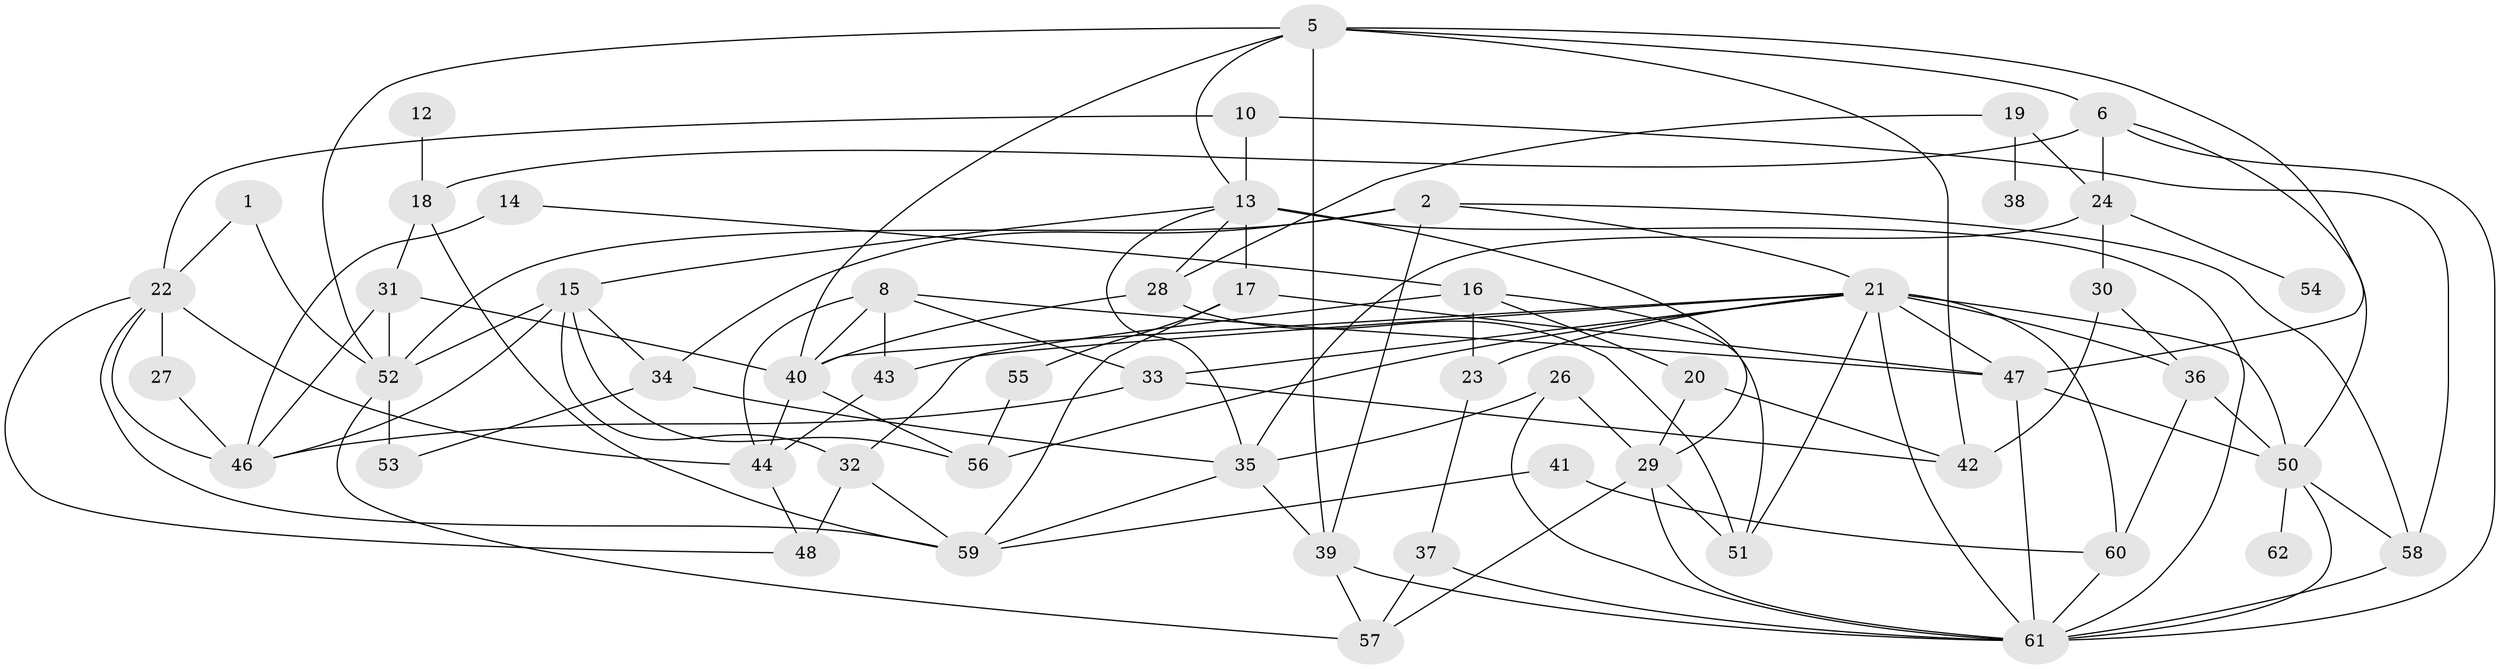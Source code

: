 // original degree distribution, {5: 0.11382113821138211, 2: 0.21138211382113822, 1: 0.12195121951219512, 3: 0.24390243902439024, 4: 0.17073170731707318, 6: 0.056910569105691054, 0: 0.06504065040650407, 7: 0.008130081300813009, 12: 0.008130081300813009}
// Generated by graph-tools (version 1.1) at 2025/00/03/09/25 03:00:48]
// undirected, 54 vertices, 118 edges
graph export_dot {
graph [start="1"]
  node [color=gray90,style=filled];
  1;
  2;
  5;
  6;
  8;
  10;
  12;
  13;
  14;
  15;
  16;
  17;
  18;
  19;
  20;
  21;
  22;
  23;
  24;
  26;
  27;
  28;
  29;
  30;
  31;
  32;
  33;
  34;
  35;
  36;
  37;
  38;
  39;
  40;
  41;
  42;
  43;
  44;
  46;
  47;
  48;
  50;
  51;
  52;
  53;
  54;
  55;
  56;
  57;
  58;
  59;
  60;
  61;
  62;
  1 -- 22 [weight=1.0];
  1 -- 52 [weight=1.0];
  2 -- 21 [weight=1.0];
  2 -- 34 [weight=1.0];
  2 -- 39 [weight=1.0];
  2 -- 52 [weight=1.0];
  2 -- 58 [weight=1.0];
  5 -- 6 [weight=1.0];
  5 -- 13 [weight=1.0];
  5 -- 39 [weight=1.0];
  5 -- 40 [weight=1.0];
  5 -- 42 [weight=1.0];
  5 -- 47 [weight=1.0];
  5 -- 52 [weight=1.0];
  6 -- 18 [weight=1.0];
  6 -- 24 [weight=1.0];
  6 -- 50 [weight=1.0];
  6 -- 61 [weight=1.0];
  8 -- 33 [weight=1.0];
  8 -- 40 [weight=1.0];
  8 -- 43 [weight=1.0];
  8 -- 44 [weight=1.0];
  8 -- 47 [weight=1.0];
  10 -- 13 [weight=1.0];
  10 -- 22 [weight=1.0];
  10 -- 58 [weight=1.0];
  12 -- 18 [weight=1.0];
  13 -- 15 [weight=1.0];
  13 -- 17 [weight=2.0];
  13 -- 28 [weight=1.0];
  13 -- 29 [weight=2.0];
  13 -- 35 [weight=1.0];
  13 -- 61 [weight=1.0];
  14 -- 16 [weight=1.0];
  14 -- 46 [weight=2.0];
  15 -- 32 [weight=1.0];
  15 -- 34 [weight=1.0];
  15 -- 46 [weight=2.0];
  15 -- 52 [weight=2.0];
  15 -- 56 [weight=1.0];
  16 -- 20 [weight=1.0];
  16 -- 23 [weight=1.0];
  16 -- 32 [weight=1.0];
  16 -- 51 [weight=1.0];
  17 -- 47 [weight=1.0];
  17 -- 55 [weight=1.0];
  17 -- 59 [weight=1.0];
  18 -- 31 [weight=1.0];
  18 -- 59 [weight=1.0];
  19 -- 24 [weight=1.0];
  19 -- 28 [weight=1.0];
  19 -- 38 [weight=1.0];
  20 -- 29 [weight=1.0];
  20 -- 42 [weight=1.0];
  21 -- 23 [weight=1.0];
  21 -- 33 [weight=1.0];
  21 -- 36 [weight=1.0];
  21 -- 40 [weight=1.0];
  21 -- 43 [weight=1.0];
  21 -- 47 [weight=1.0];
  21 -- 50 [weight=1.0];
  21 -- 51 [weight=1.0];
  21 -- 56 [weight=1.0];
  21 -- 60 [weight=1.0];
  21 -- 61 [weight=1.0];
  22 -- 27 [weight=1.0];
  22 -- 44 [weight=1.0];
  22 -- 46 [weight=1.0];
  22 -- 48 [weight=1.0];
  22 -- 59 [weight=1.0];
  23 -- 37 [weight=1.0];
  24 -- 30 [weight=1.0];
  24 -- 35 [weight=1.0];
  24 -- 54 [weight=1.0];
  26 -- 29 [weight=1.0];
  26 -- 35 [weight=1.0];
  26 -- 61 [weight=1.0];
  27 -- 46 [weight=1.0];
  28 -- 40 [weight=1.0];
  28 -- 51 [weight=1.0];
  29 -- 51 [weight=1.0];
  29 -- 57 [weight=1.0];
  29 -- 61 [weight=1.0];
  30 -- 36 [weight=1.0];
  30 -- 42 [weight=1.0];
  31 -- 40 [weight=1.0];
  31 -- 46 [weight=1.0];
  31 -- 52 [weight=1.0];
  32 -- 48 [weight=2.0];
  32 -- 59 [weight=1.0];
  33 -- 42 [weight=1.0];
  33 -- 46 [weight=1.0];
  34 -- 35 [weight=1.0];
  34 -- 53 [weight=1.0];
  35 -- 39 [weight=2.0];
  35 -- 59 [weight=1.0];
  36 -- 50 [weight=1.0];
  36 -- 60 [weight=1.0];
  37 -- 57 [weight=1.0];
  37 -- 61 [weight=1.0];
  39 -- 57 [weight=1.0];
  39 -- 61 [weight=1.0];
  40 -- 44 [weight=1.0];
  40 -- 56 [weight=1.0];
  41 -- 59 [weight=1.0];
  41 -- 60 [weight=1.0];
  43 -- 44 [weight=1.0];
  44 -- 48 [weight=1.0];
  47 -- 50 [weight=1.0];
  47 -- 61 [weight=1.0];
  50 -- 58 [weight=1.0];
  50 -- 61 [weight=1.0];
  50 -- 62 [weight=1.0];
  52 -- 53 [weight=1.0];
  52 -- 57 [weight=1.0];
  55 -- 56 [weight=1.0];
  58 -- 61 [weight=1.0];
  60 -- 61 [weight=1.0];
}
